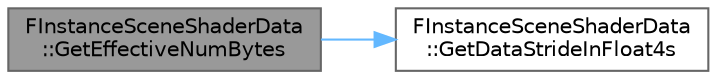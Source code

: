 digraph "FInstanceSceneShaderData::GetEffectiveNumBytes"
{
 // INTERACTIVE_SVG=YES
 // LATEX_PDF_SIZE
  bgcolor="transparent";
  edge [fontname=Helvetica,fontsize=10,labelfontname=Helvetica,labelfontsize=10];
  node [fontname=Helvetica,fontsize=10,shape=box,height=0.2,width=0.4];
  rankdir="LR";
  Node1 [id="Node000001",label="FInstanceSceneShaderData\l::GetEffectiveNumBytes",height=0.2,width=0.4,color="gray40", fillcolor="grey60", style="filled", fontcolor="black",tooltip=" "];
  Node1 -> Node2 [id="edge1_Node000001_Node000002",color="steelblue1",style="solid",tooltip=" "];
  Node2 [id="Node000002",label="FInstanceSceneShaderData\l::GetDataStrideInFloat4s",height=0.2,width=0.4,color="grey40", fillcolor="white", style="filled",URL="$d6/d3a/structFInstanceSceneShaderData.html#a481c66aae1fcfdd68379195d10f874f0",tooltip=" "];
}
